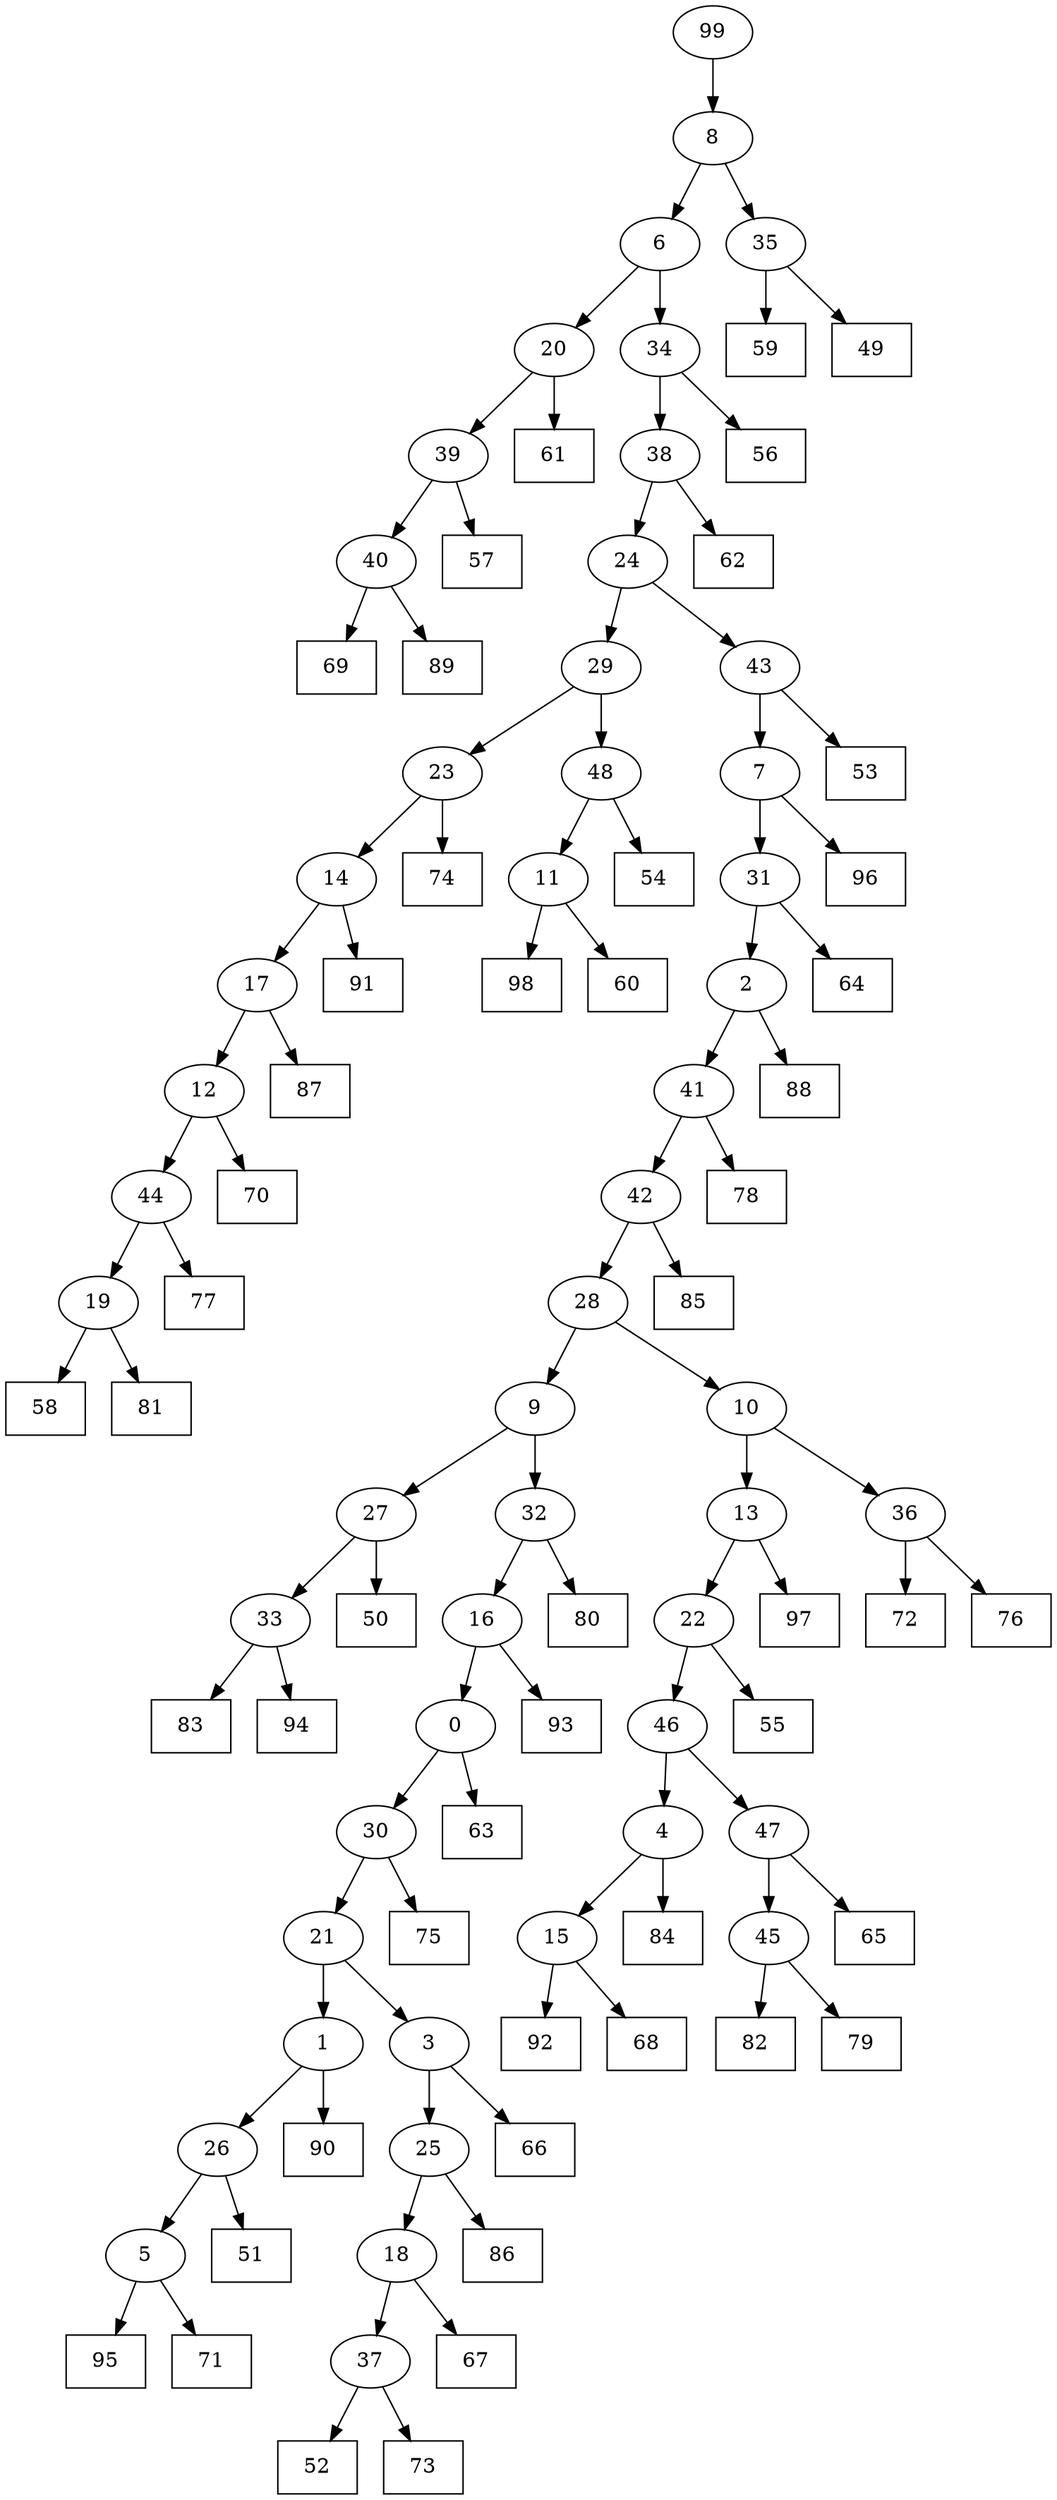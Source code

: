 digraph G {
0[label="0"];
1[label="1"];
2[label="2"];
3[label="3"];
4[label="4"];
5[label="5"];
6[label="6"];
7[label="7"];
8[label="8"];
9[label="9"];
10[label="10"];
11[label="11"];
12[label="12"];
13[label="13"];
14[label="14"];
15[label="15"];
16[label="16"];
17[label="17"];
18[label="18"];
19[label="19"];
20[label="20"];
21[label="21"];
22[label="22"];
23[label="23"];
24[label="24"];
25[label="25"];
26[label="26"];
27[label="27"];
28[label="28"];
29[label="29"];
30[label="30"];
31[label="31"];
32[label="32"];
33[label="33"];
34[label="34"];
35[label="35"];
36[label="36"];
37[label="37"];
38[label="38"];
39[label="39"];
40[label="40"];
41[label="41"];
42[label="42"];
43[label="43"];
44[label="44"];
45[label="45"];
46[label="46"];
47[label="47"];
48[label="48"];
49[shape=box,label="52"];
50[shape=box,label="67"];
51[shape=box,label="53"];
52[shape=box,label="84"];
53[shape=box,label="92"];
54[shape=box,label="57"];
55[shape=box,label="69"];
56[shape=box,label="58"];
57[shape=box,label="98"];
58[shape=box,label="97"];
59[shape=box,label="65"];
60[shape=box,label="82"];
61[shape=box,label="89"];
62[shape=box,label="64"];
63[shape=box,label="56"];
64[shape=box,label="86"];
65[shape=box,label="72"];
66[shape=box,label="96"];
67[shape=box,label="76"];
68[shape=box,label="74"];
69[shape=box,label="95"];
70[shape=box,label="83"];
71[shape=box,label="54"];
72[shape=box,label="63"];
73[shape=box,label="88"];
74[shape=box,label="62"];
75[shape=box,label="71"];
76[shape=box,label="66"];
77[shape=box,label="91"];
78[shape=box,label="87"];
79[shape=box,label="60"];
80[shape=box,label="85"];
81[shape=box,label="70"];
82[shape=box,label="81"];
83[shape=box,label="78"];
84[shape=box,label="77"];
85[shape=box,label="93"];
86[shape=box,label="59"];
87[shape=box,label="49"];
88[shape=box,label="90"];
89[shape=box,label="51"];
90[shape=box,label="73"];
91[shape=box,label="55"];
92[shape=box,label="79"];
93[shape=box,label="61"];
94[shape=box,label="80"];
95[shape=box,label="68"];
96[shape=box,label="75"];
97[shape=box,label="50"];
98[shape=box,label="94"];
99[label="99"];
15->95 ;
16->85 ;
9->32 ;
39->54 ;
30->96 ;
40->61 ;
15->53 ;
4->15 ;
31->2 ;
2->41 ;
13->58 ;
7->66 ;
22->46 ;
48->71 ;
7->31 ;
2->73 ;
11->79 ;
37->49 ;
19->82 ;
9->27 ;
45->60 ;
26->89 ;
14->77 ;
47->59 ;
32->16 ;
42->80 ;
25->64 ;
41->42 ;
3->25 ;
0->72 ;
36->65 ;
38->24 ;
44->19 ;
19->56 ;
43->7 ;
47->45 ;
45->92 ;
12->81 ;
30->21 ;
34->63 ;
23->14 ;
14->17 ;
5->69 ;
22->91 ;
17->12 ;
32->94 ;
21->3 ;
3->76 ;
46->4 ;
12->44 ;
44->84 ;
46->47 ;
23->68 ;
5->75 ;
8->35 ;
35->87 ;
20->93 ;
10->13 ;
41->83 ;
20->39 ;
25->18 ;
18->50 ;
24->43 ;
43->51 ;
28->10 ;
29->23 ;
33->70 ;
1->26 ;
26->5 ;
13->22 ;
6->20 ;
99->8 ;
42->28 ;
28->9 ;
37->90 ;
27->97 ;
27->33 ;
33->98 ;
24->29 ;
35->86 ;
16->0 ;
34->38 ;
38->74 ;
0->30 ;
39->40 ;
40->55 ;
31->62 ;
1->88 ;
21->1 ;
10->36 ;
36->67 ;
17->78 ;
11->57 ;
18->37 ;
29->48 ;
48->11 ;
4->52 ;
8->6 ;
6->34 ;
}
